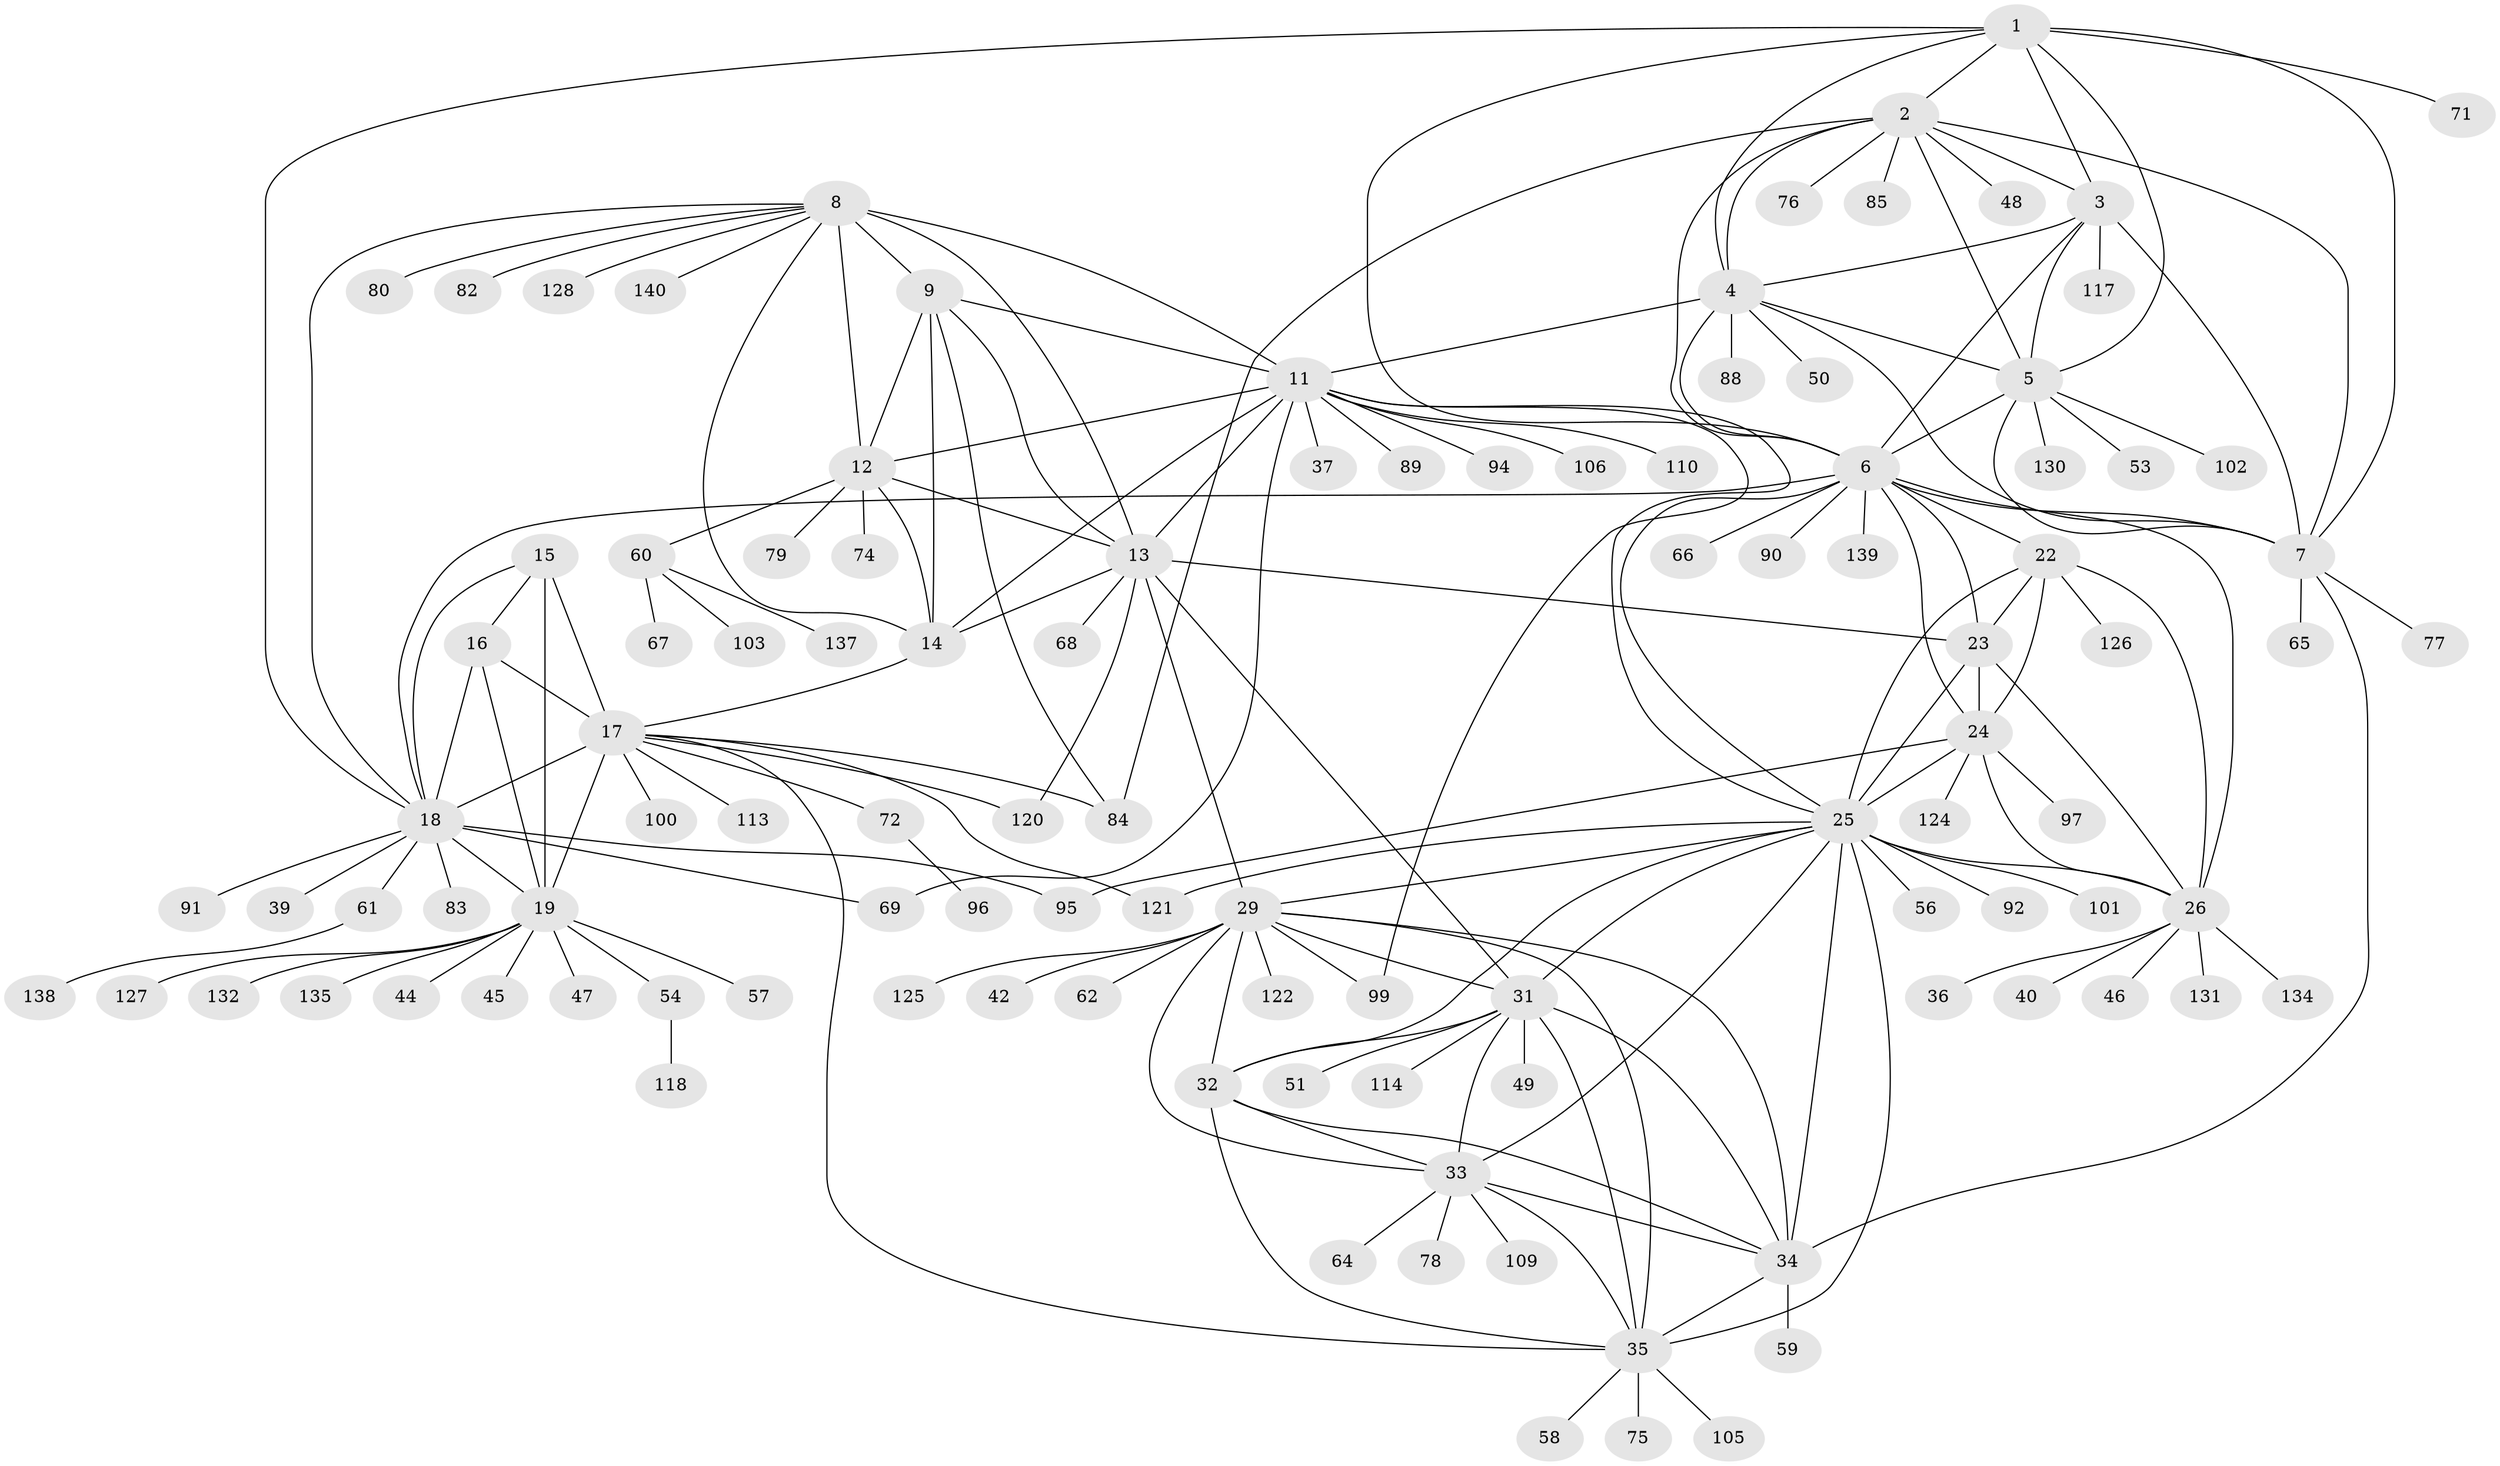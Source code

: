// original degree distribution, {9: 0.05, 11: 0.02857142857142857, 7: 0.05714285714285714, 10: 0.05, 8: 0.014285714285714285, 15: 0.007142857142857143, 6: 0.014285714285714285, 14: 0.007142857142857143, 13: 0.007142857142857143, 12: 0.014285714285714285, 1: 0.5928571428571429, 2: 0.12857142857142856, 3: 0.02142857142857143, 5: 0.007142857142857143}
// Generated by graph-tools (version 1.1) at 2025/42/03/06/25 10:42:07]
// undirected, 109 vertices, 180 edges
graph export_dot {
graph [start="1"]
  node [color=gray90,style=filled];
  1 [super="+52"];
  2 [super="+73"];
  3;
  4 [super="+112"];
  5 [super="+98"];
  6 [super="+28"];
  7 [super="+86"];
  8 [super="+10"];
  9 [super="+107"];
  11 [super="+108"];
  12;
  13 [super="+43"];
  14;
  15 [super="+123"];
  16;
  17 [super="+21"];
  18 [super="+41"];
  19 [super="+20"];
  22 [super="+133"];
  23 [super="+27"];
  24 [super="+38"];
  25 [super="+30"];
  26 [super="+115"];
  29 [super="+111"];
  31 [super="+63"];
  32 [super="+104"];
  33 [super="+81"];
  34 [super="+116"];
  35 [super="+87"];
  36;
  37;
  39;
  40 [super="+55"];
  42;
  44;
  45;
  46;
  47;
  48;
  49;
  50;
  51;
  53;
  54;
  56;
  57;
  58;
  59 [super="+119"];
  60 [super="+70"];
  61;
  62;
  64;
  65;
  66;
  67;
  68;
  69;
  71;
  72 [super="+136"];
  74;
  75;
  76;
  77;
  78;
  79;
  80;
  82;
  83;
  84;
  85;
  88;
  89;
  90;
  91;
  92 [super="+93"];
  94;
  95;
  96;
  97;
  99 [super="+129"];
  100;
  101;
  102;
  103;
  105;
  106;
  109;
  110;
  113;
  114;
  117;
  118;
  120;
  121;
  122;
  124;
  125;
  126;
  127;
  128;
  130;
  131;
  132;
  134;
  135;
  137;
  138;
  139;
  140;
  1 -- 2;
  1 -- 3;
  1 -- 4;
  1 -- 5;
  1 -- 6;
  1 -- 7;
  1 -- 18;
  1 -- 71;
  2 -- 3;
  2 -- 4;
  2 -- 5;
  2 -- 6;
  2 -- 7;
  2 -- 48;
  2 -- 76;
  2 -- 84;
  2 -- 85;
  3 -- 4;
  3 -- 5;
  3 -- 6;
  3 -- 7;
  3 -- 117;
  4 -- 5;
  4 -- 6;
  4 -- 7;
  4 -- 11;
  4 -- 50;
  4 -- 88;
  5 -- 6;
  5 -- 7;
  5 -- 53;
  5 -- 102;
  5 -- 130;
  6 -- 7;
  6 -- 90;
  6 -- 66;
  6 -- 139;
  6 -- 18;
  6 -- 22;
  6 -- 23 [weight=2];
  6 -- 24;
  6 -- 25;
  6 -- 26;
  7 -- 34;
  7 -- 65;
  7 -- 77;
  8 -- 9 [weight=2];
  8 -- 11 [weight=2];
  8 -- 12 [weight=2];
  8 -- 13 [weight=2];
  8 -- 14 [weight=2];
  8 -- 80;
  8 -- 128;
  8 -- 140;
  8 -- 82;
  8 -- 18;
  9 -- 11;
  9 -- 12;
  9 -- 13;
  9 -- 14;
  9 -- 84;
  11 -- 12;
  11 -- 13;
  11 -- 14;
  11 -- 37;
  11 -- 69;
  11 -- 89;
  11 -- 94;
  11 -- 106;
  11 -- 110;
  11 -- 25;
  11 -- 99;
  12 -- 13;
  12 -- 14;
  12 -- 60;
  12 -- 74;
  12 -- 79;
  13 -- 14;
  13 -- 29;
  13 -- 120;
  13 -- 68;
  13 -- 31;
  13 -- 23;
  14 -- 17;
  15 -- 16;
  15 -- 17 [weight=2];
  15 -- 18;
  15 -- 19 [weight=2];
  16 -- 17 [weight=2];
  16 -- 18;
  16 -- 19 [weight=2];
  17 -- 18 [weight=2];
  17 -- 19 [weight=4];
  17 -- 113;
  17 -- 35;
  17 -- 100;
  17 -- 72;
  17 -- 84;
  17 -- 120;
  17 -- 121;
  18 -- 19 [weight=2];
  18 -- 39;
  18 -- 61;
  18 -- 69;
  18 -- 91;
  18 -- 95;
  18 -- 83;
  19 -- 47;
  19 -- 54;
  19 -- 132;
  19 -- 135;
  19 -- 44;
  19 -- 45;
  19 -- 57;
  19 -- 127;
  22 -- 23 [weight=2];
  22 -- 24;
  22 -- 25;
  22 -- 26;
  22 -- 126;
  23 -- 24 [weight=2];
  23 -- 25 [weight=2];
  23 -- 26 [weight=2];
  24 -- 25;
  24 -- 26;
  24 -- 95;
  24 -- 97;
  24 -- 124;
  25 -- 26;
  25 -- 56;
  25 -- 101;
  25 -- 32;
  25 -- 33;
  25 -- 34;
  25 -- 35;
  25 -- 121;
  25 -- 92;
  25 -- 29;
  25 -- 31;
  26 -- 36;
  26 -- 40;
  26 -- 46;
  26 -- 131;
  26 -- 134;
  29 -- 31;
  29 -- 32;
  29 -- 33;
  29 -- 34;
  29 -- 35;
  29 -- 42;
  29 -- 62;
  29 -- 99;
  29 -- 122;
  29 -- 125;
  31 -- 32;
  31 -- 33;
  31 -- 34;
  31 -- 35;
  31 -- 49;
  31 -- 51;
  31 -- 114;
  32 -- 33;
  32 -- 34;
  32 -- 35;
  33 -- 34;
  33 -- 35;
  33 -- 64;
  33 -- 78;
  33 -- 109;
  34 -- 35;
  34 -- 59;
  35 -- 58;
  35 -- 75;
  35 -- 105;
  54 -- 118;
  60 -- 67;
  60 -- 103;
  60 -- 137;
  61 -- 138;
  72 -- 96;
}
